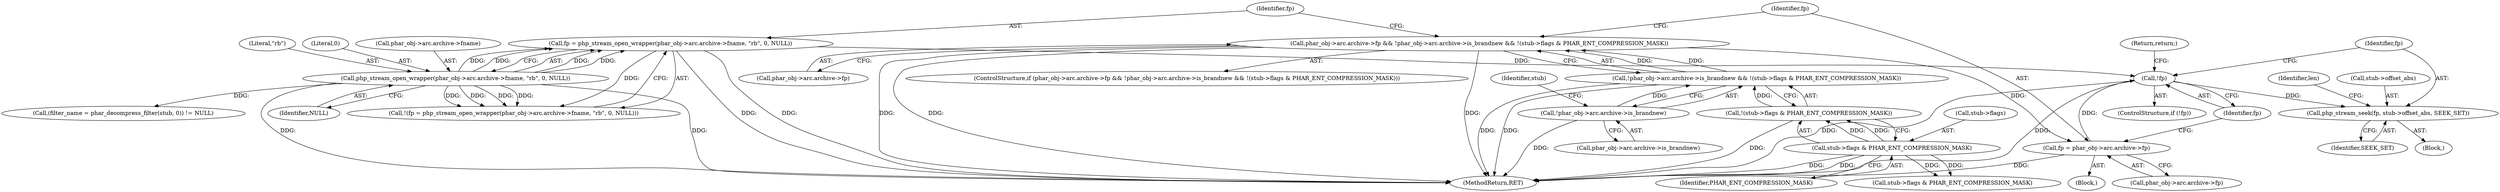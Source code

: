 digraph "0_php_bf58162ddf970f63502837f366930e44d6a992cf_5@pointer" {
"1000233" [label="(Call,php_stream_seek(fp, stub->offset_abs, SEEK_SET))"];
"1000229" [label="(Call,!fp)"];
"1000167" [label="(Call,fp = phar_obj->arc.archive->fp)"];
"1000143" [label="(Call,phar_obj->arc.archive->fp && !phar_obj->arc.archive->is_brandnew && !(stub->flags & PHAR_ENT_COMPRESSION_MASK))"];
"1000151" [label="(Call,!phar_obj->arc.archive->is_brandnew && !(stub->flags & PHAR_ENT_COMPRESSION_MASK))"];
"1000152" [label="(Call,!phar_obj->arc.archive->is_brandnew)"];
"1000160" [label="(Call,!(stub->flags & PHAR_ENT_COMPRESSION_MASK))"];
"1000161" [label="(Call,stub->flags & PHAR_ENT_COMPRESSION_MASK)"];
"1000180" [label="(Call,fp = php_stream_open_wrapper(phar_obj->arc.archive->fname, \"rb\", 0, NULL))"];
"1000182" [label="(Call,php_stream_open_wrapper(phar_obj->arc.archive->fname, \"rb\", 0, NULL))"];
"1000204" [label="(Call,(filter_name = phar_decompress_filter(stub, 0)) != NULL)"];
"1000143" [label="(Call,phar_obj->arc.archive->fp && !phar_obj->arc.archive->is_brandnew && !(stub->flags & PHAR_ENT_COMPRESSION_MASK))"];
"1000190" [label="(Literal,\"rb\")"];
"1000161" [label="(Call,stub->flags & PHAR_ENT_COMPRESSION_MASK)"];
"1000192" [label="(Identifier,NULL)"];
"1000168" [label="(Identifier,fp)"];
"1000141" [label="(Block,)"];
"1000152" [label="(Call,!phar_obj->arc.archive->is_brandnew)"];
"1000166" [label="(Block,)"];
"1000182" [label="(Call,php_stream_open_wrapper(phar_obj->arc.archive->fname, \"rb\", 0, NULL))"];
"1000230" [label="(Identifier,fp)"];
"1000191" [label="(Literal,0)"];
"1000142" [label="(ControlStructure,if (phar_obj->arc.archive->fp && !phar_obj->arc.archive->is_brandnew && !(stub->flags & PHAR_ENT_COMPRESSION_MASK)))"];
"1000251" [label="(MethodReturn,RET)"];
"1000162" [label="(Call,stub->flags)"];
"1000240" [label="(Identifier,len)"];
"1000234" [label="(Identifier,fp)"];
"1000183" [label="(Call,phar_obj->arc.archive->fname)"];
"1000144" [label="(Call,phar_obj->arc.archive->fp)"];
"1000229" [label="(Call,!fp)"];
"1000233" [label="(Call,php_stream_seek(fp, stub->offset_abs, SEEK_SET))"];
"1000235" [label="(Call,stub->offset_abs)"];
"1000196" [label="(Call,stub->flags & PHAR_ENT_COMPRESSION_MASK)"];
"1000180" [label="(Call,fp = php_stream_open_wrapper(phar_obj->arc.archive->fname, \"rb\", 0, NULL))"];
"1000228" [label="(ControlStructure,if (!fp))"];
"1000238" [label="(Identifier,SEEK_SET)"];
"1000153" [label="(Call,phar_obj->arc.archive->is_brandnew)"];
"1000163" [label="(Identifier,stub)"];
"1000232" [label="(Return,return;)"];
"1000160" [label="(Call,!(stub->flags & PHAR_ENT_COMPRESSION_MASK))"];
"1000179" [label="(Call,!(fp = php_stream_open_wrapper(phar_obj->arc.archive->fname, \"rb\", 0, NULL)))"];
"1000181" [label="(Identifier,fp)"];
"1000167" [label="(Call,fp = phar_obj->arc.archive->fp)"];
"1000151" [label="(Call,!phar_obj->arc.archive->is_brandnew && !(stub->flags & PHAR_ENT_COMPRESSION_MASK))"];
"1000169" [label="(Call,phar_obj->arc.archive->fp)"];
"1000165" [label="(Identifier,PHAR_ENT_COMPRESSION_MASK)"];
"1000233" -> "1000141"  [label="AST: "];
"1000233" -> "1000238"  [label="CFG: "];
"1000234" -> "1000233"  [label="AST: "];
"1000235" -> "1000233"  [label="AST: "];
"1000238" -> "1000233"  [label="AST: "];
"1000240" -> "1000233"  [label="CFG: "];
"1000229" -> "1000233"  [label="DDG: "];
"1000229" -> "1000228"  [label="AST: "];
"1000229" -> "1000230"  [label="CFG: "];
"1000230" -> "1000229"  [label="AST: "];
"1000232" -> "1000229"  [label="CFG: "];
"1000234" -> "1000229"  [label="CFG: "];
"1000229" -> "1000251"  [label="DDG: "];
"1000229" -> "1000251"  [label="DDG: "];
"1000167" -> "1000229"  [label="DDG: "];
"1000180" -> "1000229"  [label="DDG: "];
"1000167" -> "1000166"  [label="AST: "];
"1000167" -> "1000169"  [label="CFG: "];
"1000168" -> "1000167"  [label="AST: "];
"1000169" -> "1000167"  [label="AST: "];
"1000230" -> "1000167"  [label="CFG: "];
"1000167" -> "1000251"  [label="DDG: "];
"1000143" -> "1000167"  [label="DDG: "];
"1000143" -> "1000142"  [label="AST: "];
"1000143" -> "1000144"  [label="CFG: "];
"1000143" -> "1000151"  [label="CFG: "];
"1000144" -> "1000143"  [label="AST: "];
"1000151" -> "1000143"  [label="AST: "];
"1000168" -> "1000143"  [label="CFG: "];
"1000181" -> "1000143"  [label="CFG: "];
"1000143" -> "1000251"  [label="DDG: "];
"1000143" -> "1000251"  [label="DDG: "];
"1000143" -> "1000251"  [label="DDG: "];
"1000151" -> "1000143"  [label="DDG: "];
"1000151" -> "1000143"  [label="DDG: "];
"1000151" -> "1000152"  [label="CFG: "];
"1000151" -> "1000160"  [label="CFG: "];
"1000152" -> "1000151"  [label="AST: "];
"1000160" -> "1000151"  [label="AST: "];
"1000151" -> "1000251"  [label="DDG: "];
"1000151" -> "1000251"  [label="DDG: "];
"1000152" -> "1000151"  [label="DDG: "];
"1000160" -> "1000151"  [label="DDG: "];
"1000152" -> "1000153"  [label="CFG: "];
"1000153" -> "1000152"  [label="AST: "];
"1000163" -> "1000152"  [label="CFG: "];
"1000152" -> "1000251"  [label="DDG: "];
"1000160" -> "1000161"  [label="CFG: "];
"1000161" -> "1000160"  [label="AST: "];
"1000160" -> "1000251"  [label="DDG: "];
"1000161" -> "1000160"  [label="DDG: "];
"1000161" -> "1000160"  [label="DDG: "];
"1000161" -> "1000165"  [label="CFG: "];
"1000162" -> "1000161"  [label="AST: "];
"1000165" -> "1000161"  [label="AST: "];
"1000161" -> "1000251"  [label="DDG: "];
"1000161" -> "1000251"  [label="DDG: "];
"1000161" -> "1000196"  [label="DDG: "];
"1000161" -> "1000196"  [label="DDG: "];
"1000180" -> "1000179"  [label="AST: "];
"1000180" -> "1000182"  [label="CFG: "];
"1000181" -> "1000180"  [label="AST: "];
"1000182" -> "1000180"  [label="AST: "];
"1000179" -> "1000180"  [label="CFG: "];
"1000180" -> "1000251"  [label="DDG: "];
"1000180" -> "1000251"  [label="DDG: "];
"1000180" -> "1000179"  [label="DDG: "];
"1000182" -> "1000180"  [label="DDG: "];
"1000182" -> "1000180"  [label="DDG: "];
"1000182" -> "1000180"  [label="DDG: "];
"1000182" -> "1000180"  [label="DDG: "];
"1000182" -> "1000192"  [label="CFG: "];
"1000183" -> "1000182"  [label="AST: "];
"1000190" -> "1000182"  [label="AST: "];
"1000191" -> "1000182"  [label="AST: "];
"1000192" -> "1000182"  [label="AST: "];
"1000182" -> "1000251"  [label="DDG: "];
"1000182" -> "1000251"  [label="DDG: "];
"1000182" -> "1000179"  [label="DDG: "];
"1000182" -> "1000179"  [label="DDG: "];
"1000182" -> "1000179"  [label="DDG: "];
"1000182" -> "1000179"  [label="DDG: "];
"1000182" -> "1000204"  [label="DDG: "];
}
